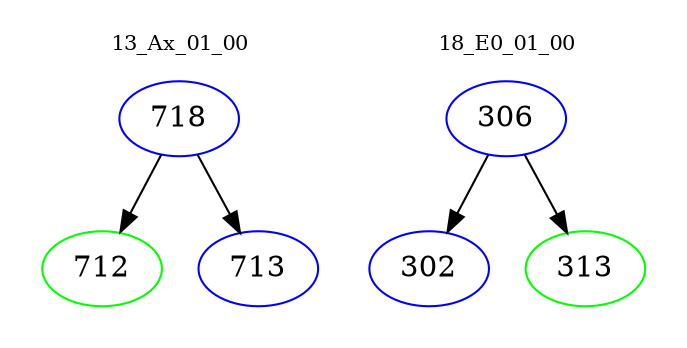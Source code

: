 digraph{
subgraph cluster_0 {
color = white
label = "13_Ax_01_00";
fontsize=10;
T0_718 [label="718", color="blue"]
T0_718 -> T0_712 [color="black"]
T0_712 [label="712", color="green"]
T0_718 -> T0_713 [color="black"]
T0_713 [label="713", color="blue"]
}
subgraph cluster_1 {
color = white
label = "18_E0_01_00";
fontsize=10;
T1_306 [label="306", color="blue"]
T1_306 -> T1_302 [color="black"]
T1_302 [label="302", color="blue"]
T1_306 -> T1_313 [color="black"]
T1_313 [label="313", color="green"]
}
}
